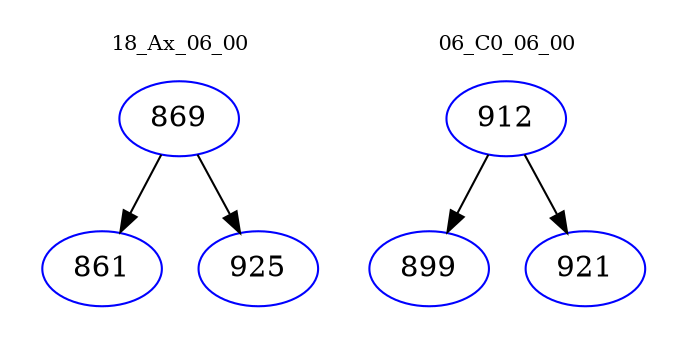 digraph{
subgraph cluster_0 {
color = white
label = "18_Ax_06_00";
fontsize=10;
T0_869 [label="869", color="blue"]
T0_869 -> T0_861 [color="black"]
T0_861 [label="861", color="blue"]
T0_869 -> T0_925 [color="black"]
T0_925 [label="925", color="blue"]
}
subgraph cluster_1 {
color = white
label = "06_C0_06_00";
fontsize=10;
T1_912 [label="912", color="blue"]
T1_912 -> T1_899 [color="black"]
T1_899 [label="899", color="blue"]
T1_912 -> T1_921 [color="black"]
T1_921 [label="921", color="blue"]
}
}
